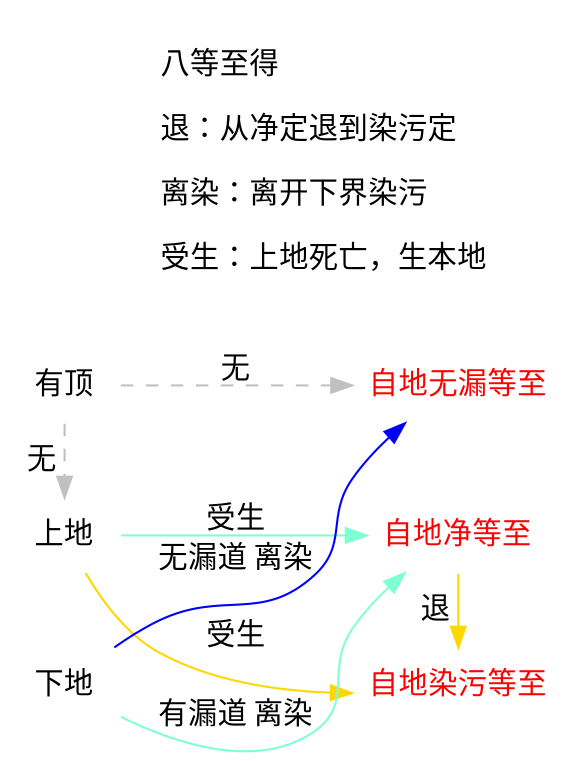 digraph 八等至得 {
    rankdir = LR
    splines=true
    node [shape = none]
    
    labelloc = t
    label = "
            八等至得\l
            退：从净定退到染污定\l
            离染：离开下界染污\l
            受生：上地死亡，生本地\l
            "

    
    自地染污等至[fontcolor = red]
    自地净等至[fontcolor = red]
    自地无漏等至[fontcolor = red]

    上地 -> 下地[style=invis]

    自地无漏等至 -> 自地净等至 [style=invis]
    自地净等至 -> 自地染污等至 [style=invis]

    有顶 -> {上地,自地无漏等至} [label="无" style=dashed, color=grey]

    下地 -> 自地净等至 [label="有漏道 离染" color=aquamarine]
    上地 -> 自地净等至 [label="受生" color=aquamarine]

    自地净等至 -> 自地染污等至 [label="退" color=gold]
    上地 -> 自地染污等至 [label="受生" color=gold]

    下地 -> 自地无漏等至 [label="无漏道 离染" color=blue]

    {rank = same; 自地染污等至; 自地净等至;自地无漏等至; }
    {rank = same;  有顶 ;上地;下地}

     
}